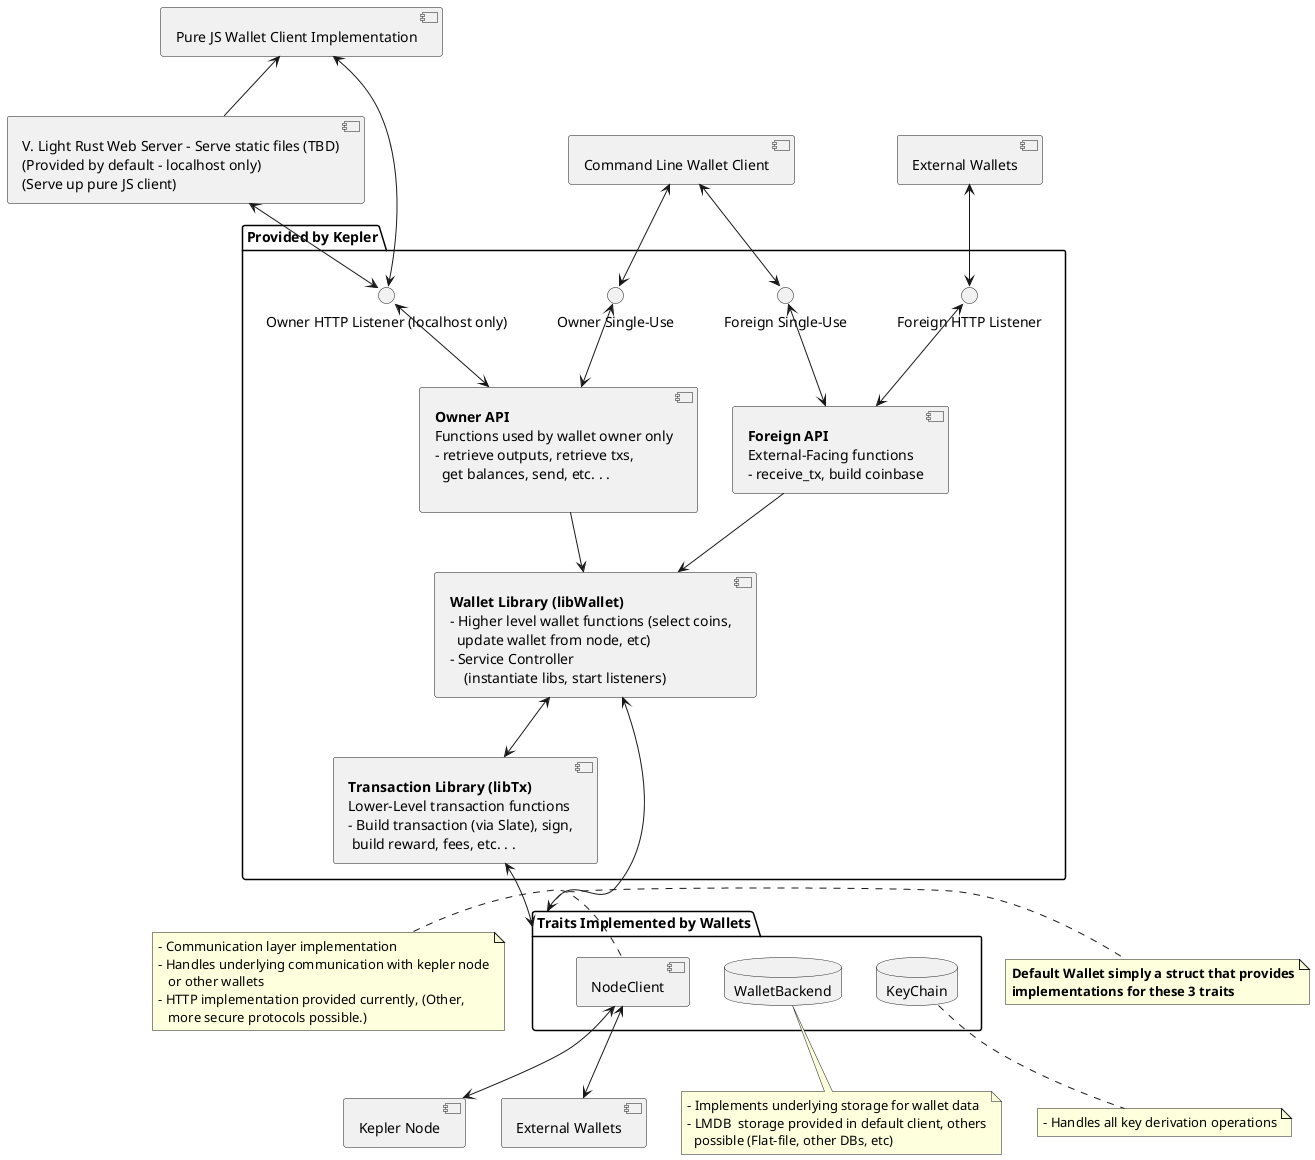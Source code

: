 @startuml kepler-wallet-overview 
skinparam componentStyle uml2

[Kepler Node] as kepler_node

folder "Provided by Kepler" as services {
	component foreign_api [
		**Foreign API**
		External-Facing functions
		- receive_tx, build coinbase
	]

	component owner_api [
		**Owner API**
		Functions used by wallet owner only
		- retrieve outputs, retrieve txs,
		  get balances, send, etc. . .

	]
	component libtx [
        **Transaction Library (libTx)**
        Lower-Level transaction functions
        - Build transaction (via Slate), sign,
         build reward, fees, etc. . .
	]
	component libwallet [
        **Wallet Library (libWallet)	**
        - Higher level wallet functions (select coins,
          update wallet from node, etc)
        - Service Controller
            (instantiate libs, start listeners)
	]
	() "Owner HTTP Listener (localhost only)" as owner_http
	() "Foreign HTTP Listener" as foreign_http
	() "Owner Single-Use" as owner_single
	() "Foreign Single-Use" as foreign_single
}

' Trait definitions
package "Traits Implemented by Wallets" as traits {
	database "WalletBackend" as wallet_backend
	database "KeyChain" as keychain
	component "NodeClient" as wallet_client
}

note left of wallet_client
    - Communication layer implementation
    - Handles underlying communication with kepler node
       or other wallets
    - HTTP implementation provided currently, (Other,
       more secure protocols possible.)
end note

note bottom of keychain
    - Handles all key derivation operations
end note

note bottom of wallet_backend
    - Implements underlying storage for wallet data
    - LMDB  storage provided in default client, others
      possible (Flat-file, other DBs, etc)
end note

libtx <--> traits
libwallet <--> traits

note right of traits
    **Default Wallet simply a struct that provides**
    **implementations for these 3 traits**
end note

' Client Side
'package "Provided as reference implementation" {
	[Pure JS Wallet Client Implementation] as js_client
	[Command Line Wallet Client] as cl_client
	component web_server [
			V. Light Rust Web Server - Serve static files (TBD)
			(Provided by default - localhost only)
			(Serve up pure JS client)
	]
'}

[External Wallets] as external_wallets
[External Wallets] as external_wallets_2

wallet_client <--> kepler_node
wallet_client <--> external_wallets_2

web_server <--> owner_http
js_client <-- web_server
cl_client <--> owner_single
cl_client <--> foreign_single

owner_single <--> owner_api
foreign_single <--> foreign_api

libwallet <--> libtx

foreign_api --> libwallet
owner_api --> libwallet

js_client <--> owner_http
owner_http <--> owner_api
external_wallets <--> foreign_http
foreign_http <--> foreign_api

'layout fix
'kepler_node -[hidden]- wallet_backend

@enduml